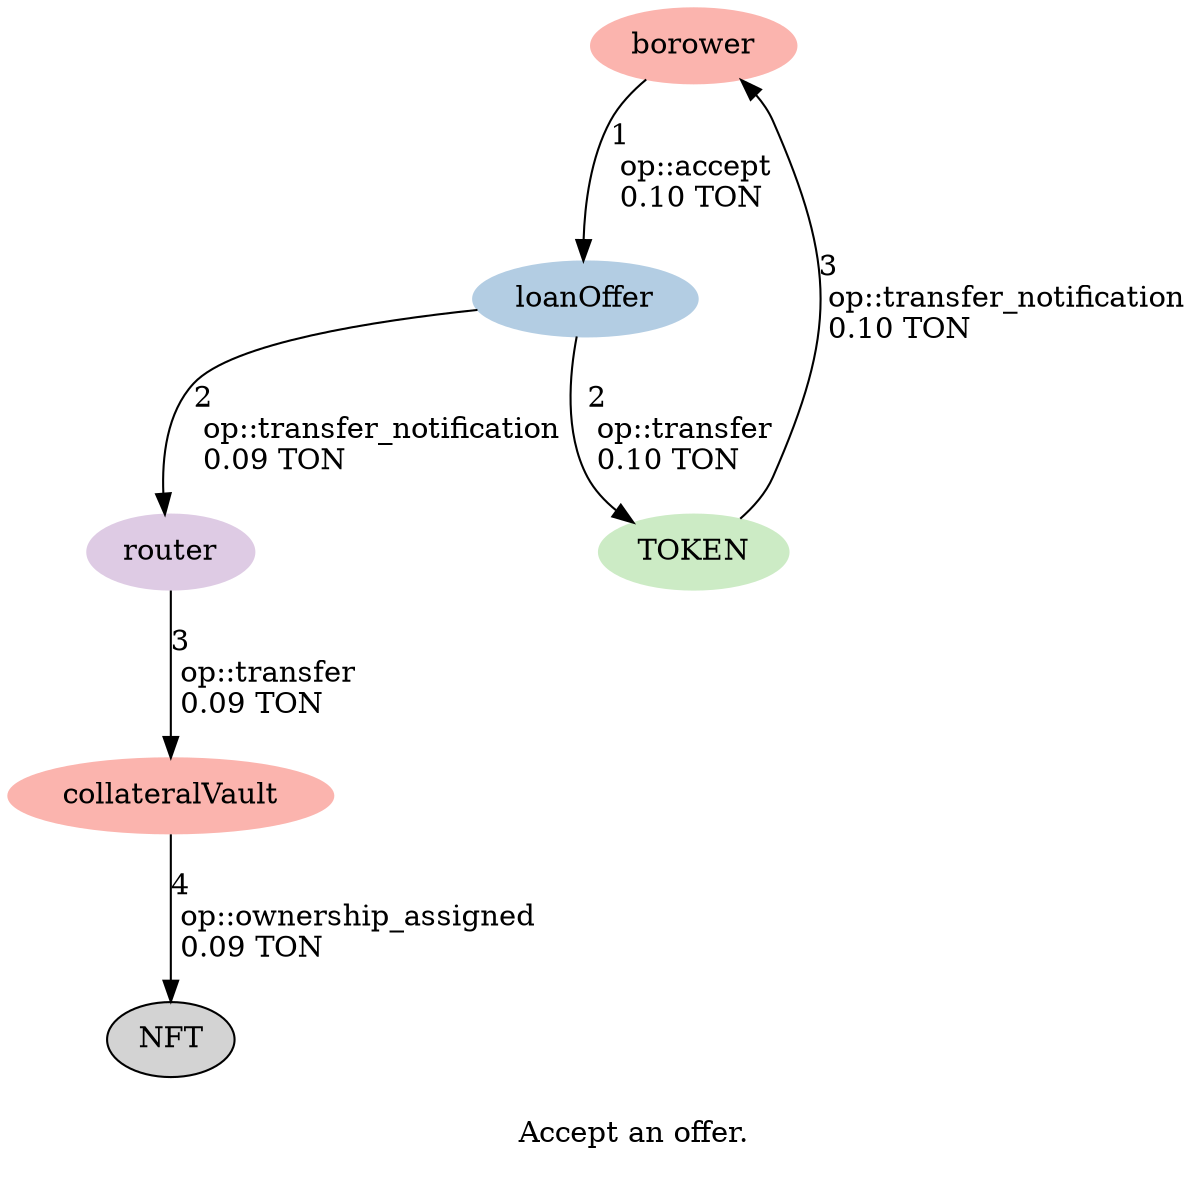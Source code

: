 digraph {
    label="
        Accept an offer.\l\
        "
    node [ colorscheme=pastel19 style=filled ]

    /* Entities */
    borower, collateralVault [ color=1 ]
    loanOffer [ color=2 ]
    TOKEN [ color=3 ]
    router [ color=4 ]

    /* Relationships */
    borower -> loanOffer [ label="1\l op::accept\l 0.10 TON\l" ]
    loanOffer -> TOKEN [ label="2\l op::transfer\l 0.10 TON\l" ]
    TOKEN -> borower [ label="3\l op::transfer_notification\l 0.10 TON\l" ]
    loanOffer -> router [ label="2\l op::transfer_notification\l 0.09 TON\l" ]
    router -> collateralVault [ label="3\l op::transfer\l 0.09 TON\l" ]
    collateralVault -> NFT [ label="4\l op::ownership_assigned\l 0.09 TON\l" ]
    
    /* Ranks */
    { rank=min borower }
}
